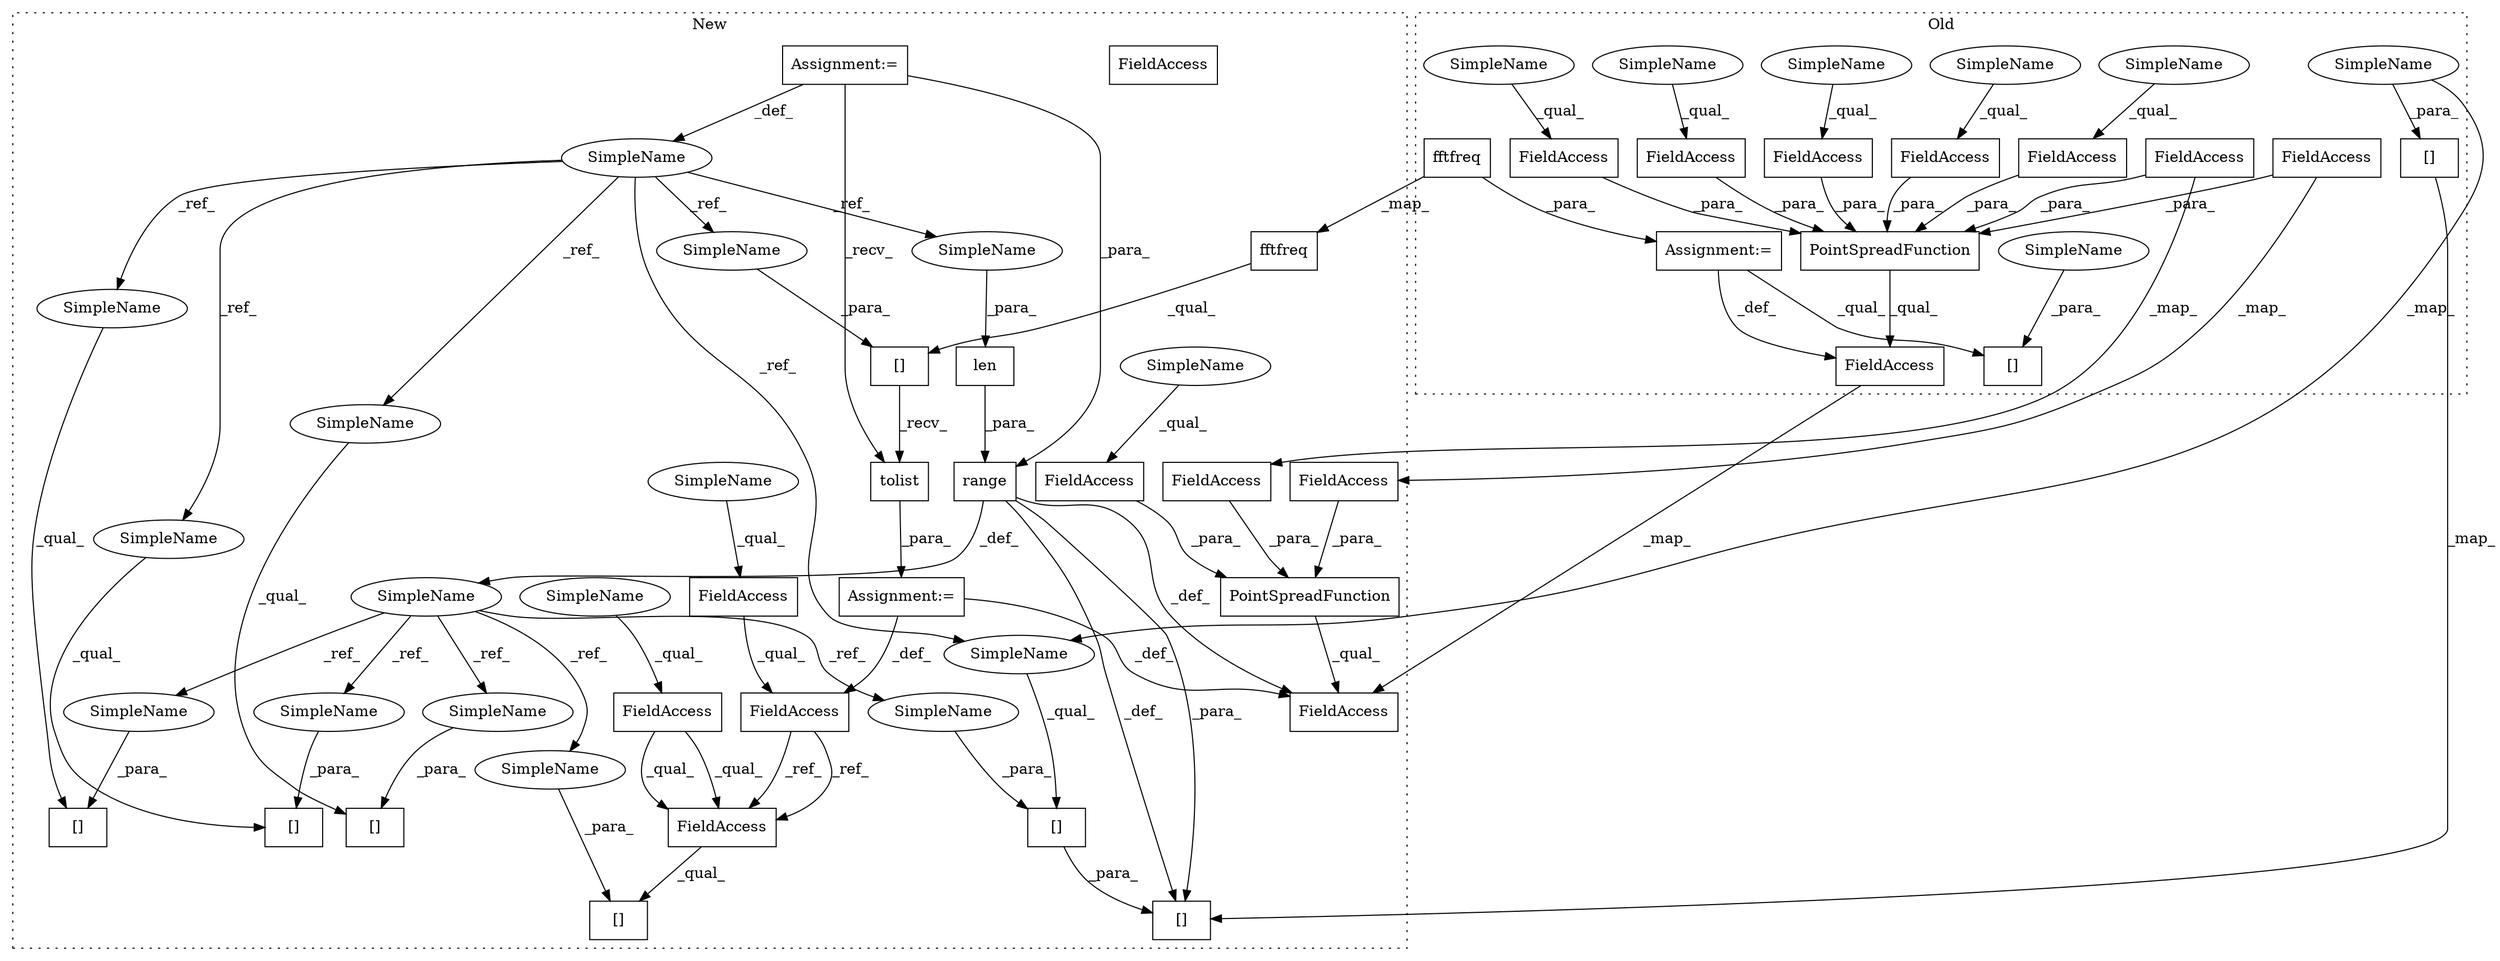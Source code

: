 digraph G {
subgraph cluster0 {
1 [label="[]" a="2" s="23359,23366" l="6,1" shape="box"];
4 [label="Assignment:=" a="7" s="23098" l="1" shape="box"];
5 [label="FieldAccess" a="22" s="23352" l="6" shape="box"];
8 [label="fftfreq" a="32" s="23114" l="9" shape="box"];
10 [label="PointSpreadFunction" a="32" s="23131,23230" l="20,1" shape="box"];
12 [label="FieldAccess" a="22" s="23212" l="18" shape="box"];
17 [label="FieldAccess" a="22" s="23187" l="10" shape="box"];
22 [label="FieldAccess" a="22" s="23198" l="13" shape="box"];
26 [label="FieldAccess" a="22" s="23178" l="8" shape="box"];
29 [label="FieldAccess" a="22" s="23161" l="9" shape="box"];
31 [label="FieldAccess" a="22" s="23151" l="9" shape="box"];
32 [label="FieldAccess" a="22" s="23171" l="6" shape="box"];
36 [label="[]" a="2" s="23541,23545" l="3,1" shape="box"];
44 [label="SimpleName" a="42" s="23365" l="1" shape="ellipse"];
45 [label="SimpleName" a="42" s="23544" l="1" shape="ellipse"];
46 [label="SimpleName" a="42" s="23187" l="4" shape="ellipse"];
47 [label="SimpleName" a="42" s="23161" l="4" shape="ellipse"];
48 [label="SimpleName" a="42" s="23171" l="4" shape="ellipse"];
49 [label="SimpleName" a="42" s="23178" l="4" shape="ellipse"];
50 [label="SimpleName" a="42" s="23151" l="4" shape="ellipse"];
label = "Old";
style="dotted";
}
subgraph cluster1 {
2 [label="PointSpreadFunction" a="32" s="25570,25637" l="20,1" shape="box"];
3 [label="FieldAccess" a="22" s="25590" l="14" shape="box"];
6 [label="FieldAccess" a="22" s="25838" l="6" shape="box"];
7 [label="fftfreq" a="32" s="25541" l="9" shape="box"];
9 [label="[]" a="2" s="25845,25869" l="17,1" shape="box"];
11 [label="FieldAccess" a="22" s="25619" l="18" shape="box"];
13 [label="SimpleName" a="42" s="25701" l="7" shape="ellipse"];
14 [label="[]" a="2" s="25742,25751" l="2,1" shape="box"];
15 [label="FieldAccess" a="22" s="25845" l="16" shape="box"];
16 [label="[]" a="2" s="25796,25805" l="2,1" shape="box"];
18 [label="SimpleName" a="42" s="25479" l="1" shape="ellipse"];
19 [label="[]" a="2" s="25983,25992" l="2,1" shape="box"];
20 [label="Assignment:=" a="7" s="25525" l="1" shape="box"];
21 [label="FieldAccess" a="22" s="25605" l="13" shape="box"];
23 [label="[]" a="2" s="26009,26018" l="2,1" shape="box"];
24 [label="len" a="32" s="25717,25722" l="4,1" shape="box"];
25 [label="[]" a="2" s="25526,25552" l="25,1" shape="box"];
27 [label="FieldAccess" a="22" s="25509" l="14" shape="box"];
28 [label="FieldAccess" a="22" s="25509" l="16" shape="box"];
30 [label="FieldAccess" a="22" s="25845" l="14" shape="box"];
33 [label="tolist" a="32" s="25554" l="8" shape="box"];
34 [label="range" a="32" s="25711,25723" l="6,1" shape="box"];
35 [label="Assignment:=" a="7" s="25480" l="1" shape="box"];
37 [label="[]" a="2" s="25980,25993" l="3,1" shape="box"];
38 [label="SimpleName" a="42" s="25985" l="7" shape="ellipse"];
39 [label="SimpleName" a="42" s="26011" l="7" shape="ellipse"];
40 [label="SimpleName" a="42" s="25862" l="7" shape="ellipse"];
41 [label="SimpleName" a="42" s="25798" l="7" shape="ellipse"];
42 [label="SimpleName" a="42" s="25744" l="7" shape="ellipse"];
43 [label="FieldAccess" a="22" s="25845" l="16" shape="box"];
51 [label="SimpleName" a="42" s="25509" l="4" shape="ellipse"];
52 [label="SimpleName" a="42" s="25590" l="4" shape="ellipse"];
53 [label="SimpleName" a="42" s="25845" l="4" shape="ellipse"];
54 [label="SimpleName" a="42" s="25721" l="1" shape="ellipse"];
55 [label="SimpleName" a="42" s="25742" l="1" shape="ellipse"];
56 [label="SimpleName" a="42" s="25551" l="1" shape="ellipse"];
57 [label="SimpleName" a="42" s="25796" l="1" shape="ellipse"];
58 [label="SimpleName" a="42" s="26009" l="1" shape="ellipse"];
59 [label="SimpleName" a="42" s="25983" l="1" shape="ellipse"];
label = "New";
style="dotted";
}
2 -> 6 [label="_qual_"];
3 -> 2 [label="_para_"];
4 -> 5 [label="_def_"];
4 -> 1 [label="_qual_"];
5 -> 6 [label="_map_"];
7 -> 25 [label="_qual_"];
8 -> 7 [label="_map_"];
8 -> 4 [label="_para_"];
10 -> 5 [label="_qual_"];
11 -> 2 [label="_para_"];
12 -> 11 [label="_map_"];
12 -> 10 [label="_para_"];
13 -> 38 [label="_ref_"];
13 -> 41 [label="_ref_"];
13 -> 40 [label="_ref_"];
13 -> 39 [label="_ref_"];
13 -> 42 [label="_ref_"];
17 -> 10 [label="_para_"];
18 -> 56 [label="_ref_"];
18 -> 57 [label="_ref_"];
18 -> 59 [label="_ref_"];
18 -> 58 [label="_ref_"];
18 -> 54 [label="_ref_"];
18 -> 55 [label="_ref_"];
19 -> 37 [label="_para_"];
20 -> 28 [label="_def_"];
20 -> 6 [label="_def_"];
21 -> 2 [label="_para_"];
22 -> 10 [label="_para_"];
22 -> 21 [label="_map_"];
24 -> 34 [label="_para_"];
25 -> 33 [label="_recv_"];
26 -> 10 [label="_para_"];
27 -> 28 [label="_qual_"];
28 -> 43 [label="_ref_"];
28 -> 43 [label="_ref_"];
29 -> 10 [label="_para_"];
30 -> 43 [label="_qual_"];
30 -> 43 [label="_qual_"];
31 -> 10 [label="_para_"];
32 -> 10 [label="_para_"];
33 -> 20 [label="_para_"];
34 -> 13 [label="_def_"];
34 -> 6 [label="_def_"];
34 -> 37 [label="_def_"];
34 -> 37 [label="_para_"];
35 -> 18 [label="_def_"];
35 -> 33 [label="_recv_"];
35 -> 34 [label="_para_"];
36 -> 37 [label="_map_"];
38 -> 19 [label="_para_"];
39 -> 23 [label="_para_"];
40 -> 9 [label="_para_"];
41 -> 16 [label="_para_"];
42 -> 14 [label="_para_"];
43 -> 9 [label="_qual_"];
44 -> 1 [label="_para_"];
45 -> 36 [label="_para_"];
45 -> 59 [label="_map_"];
46 -> 17 [label="_qual_"];
47 -> 29 [label="_qual_"];
48 -> 32 [label="_qual_"];
49 -> 26 [label="_qual_"];
50 -> 31 [label="_qual_"];
51 -> 27 [label="_qual_"];
52 -> 3 [label="_qual_"];
53 -> 30 [label="_qual_"];
54 -> 24 [label="_para_"];
55 -> 14 [label="_qual_"];
56 -> 25 [label="_para_"];
57 -> 16 [label="_qual_"];
58 -> 23 [label="_qual_"];
59 -> 19 [label="_qual_"];
}
